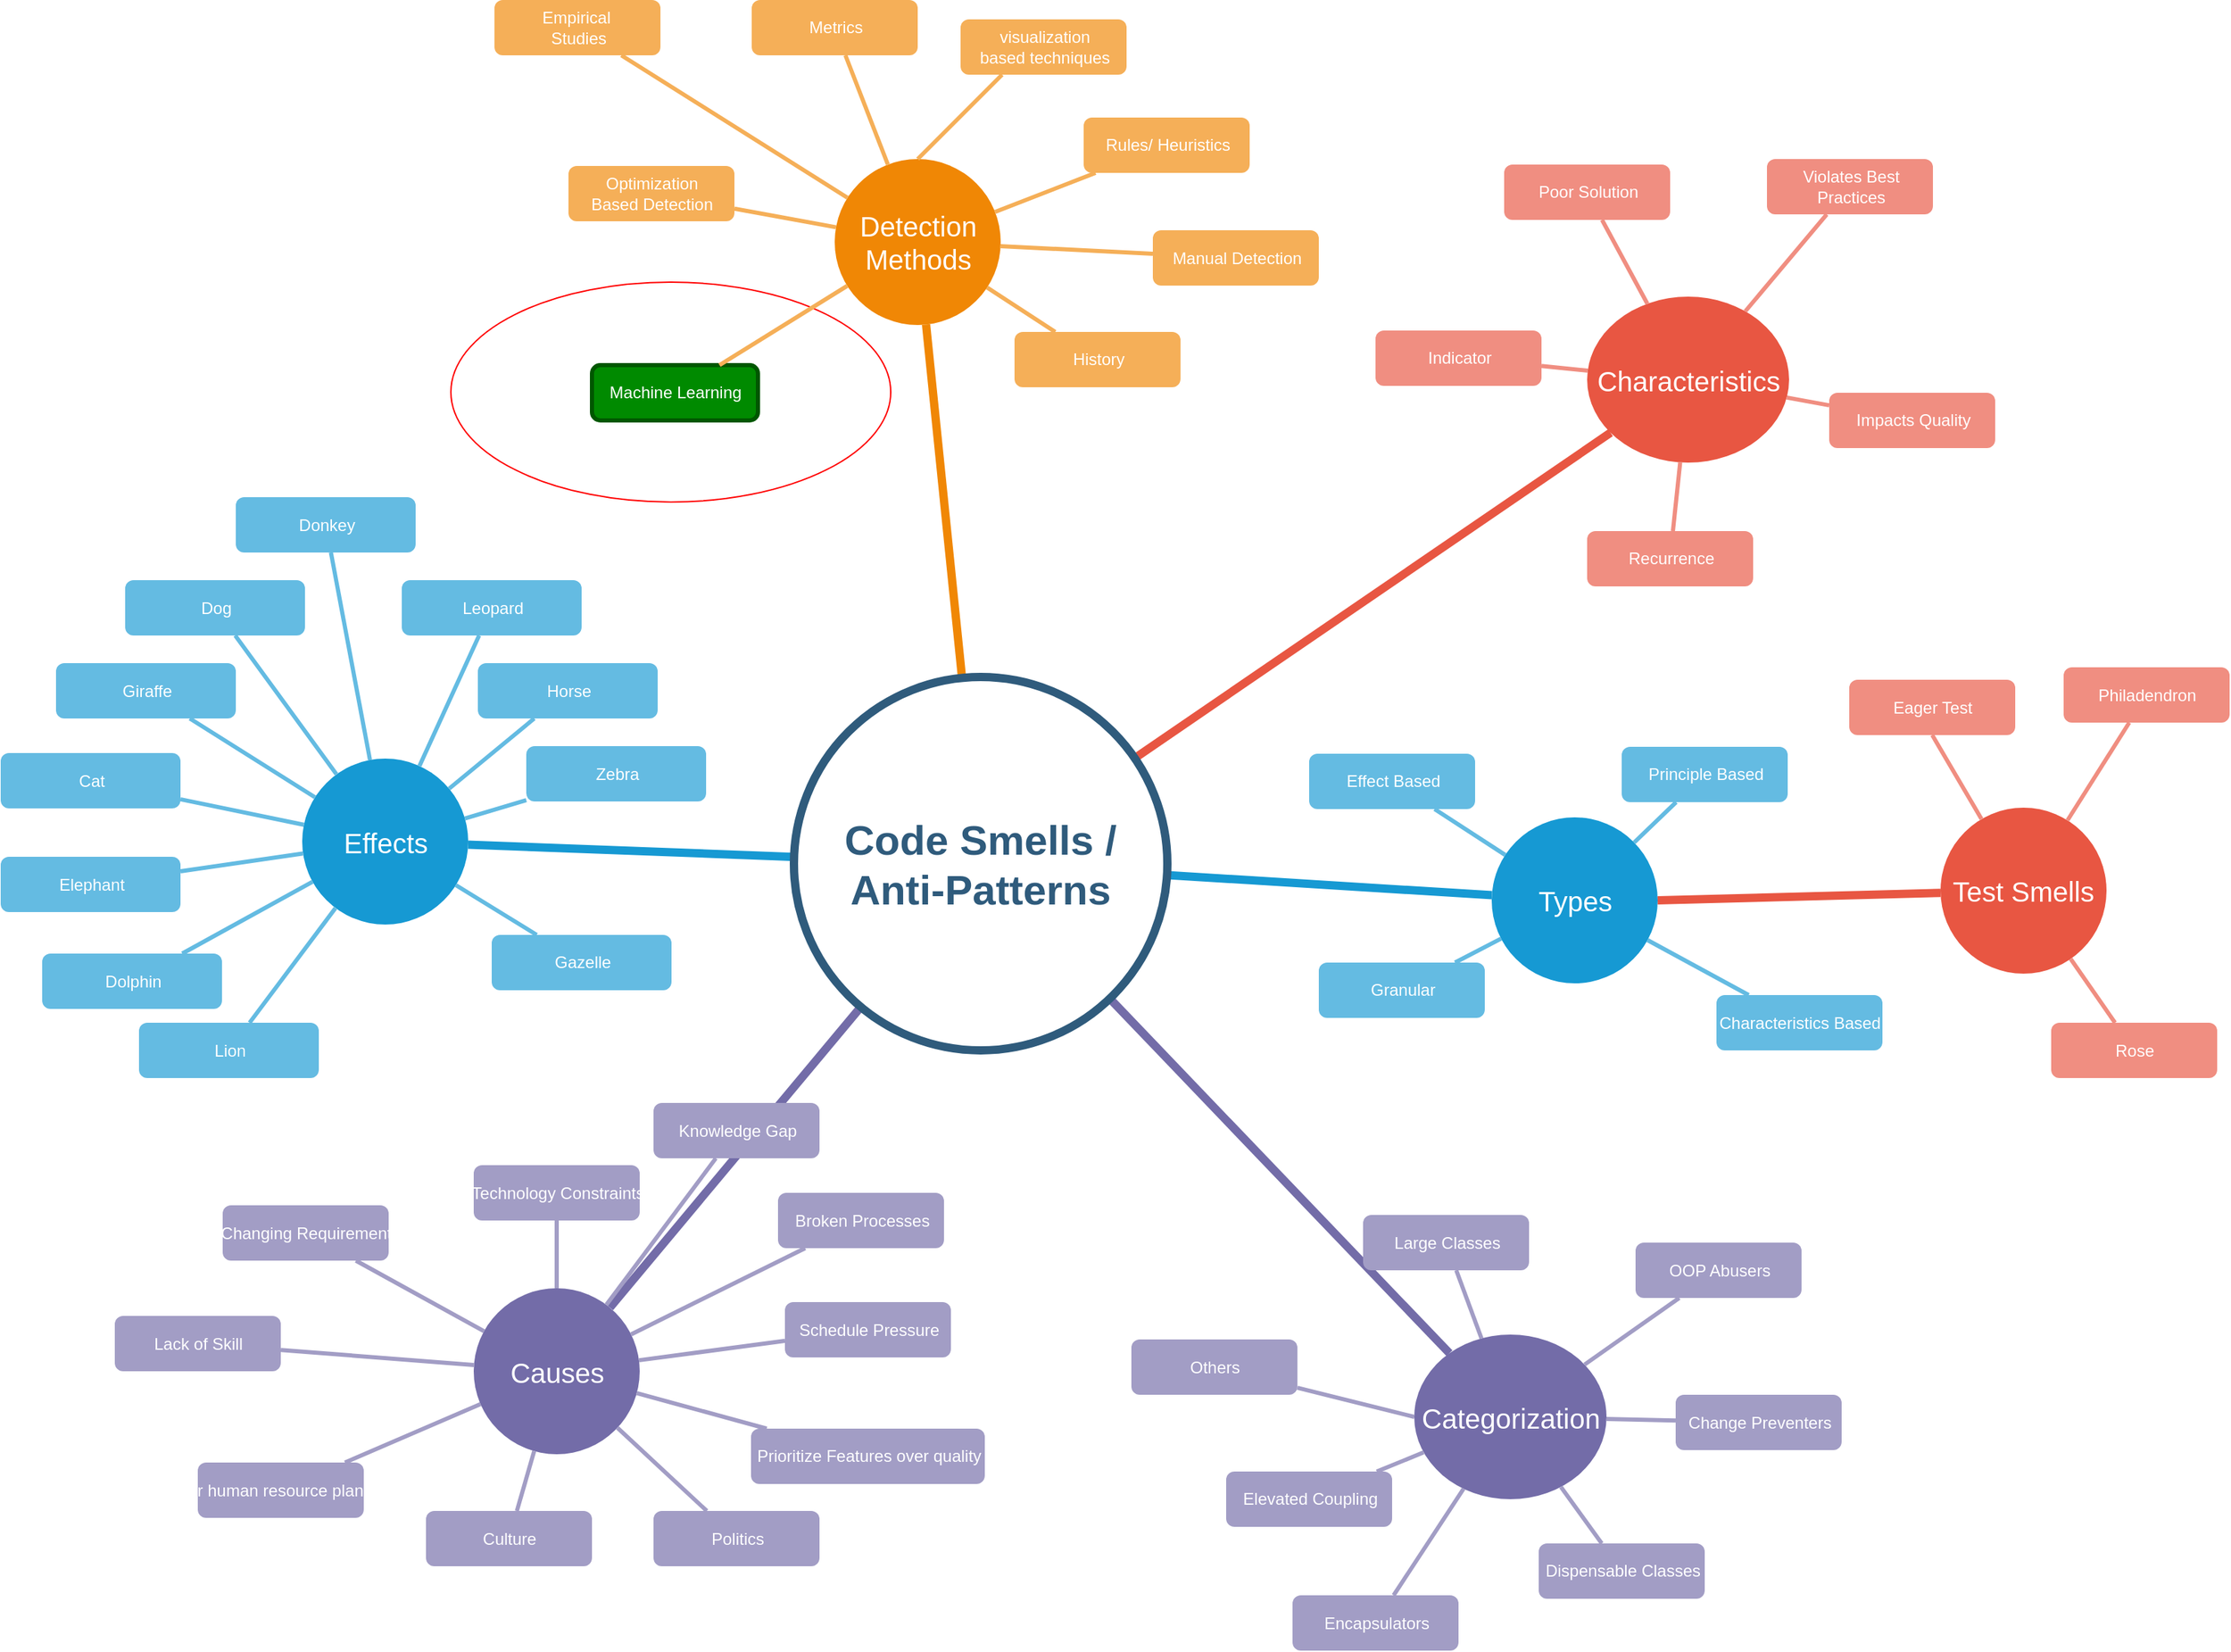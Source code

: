 <mxfile version="12.1.3" type="device" pages="1"><diagram id="6a731a19-8d31-9384-78a2-239565b7b9f0" name="Page-1"><mxGraphModel dx="3126" dy="1309" grid="1" gridSize="10" guides="1" tooltips="1" connect="1" arrows="1" fold="1" page="1" pageScale="1" pageWidth="1169" pageHeight="827" background="#ffffff" math="0" shadow="0"><root><mxCell id="0"/><mxCell id="1" parent="0"/><mxCell id="gktKhtkQ_kyzCM9sRCPx-1542" value="" style="ellipse;whiteSpace=wrap;html=1;strokeColor=#FF0000;" vertex="1" parent="1"><mxGeometry x="713" y="391" width="318" height="159" as="geometry"/></mxCell><mxCell id="1350" value="Effects" style="ellipse;whiteSpace=wrap;html=1;shadow=0;fontFamily=Helvetica;fontSize=20;fontColor=#FFFFFF;align=center;strokeWidth=3;fillColor=#1699D3;strokeColor=none;" parent="1" vertex="1"><mxGeometry x="605.5" y="735.5" width="120" height="120" as="geometry"/></mxCell><mxCell id="1351" value="Detection Methods" style="ellipse;whiteSpace=wrap;html=1;shadow=0;fontFamily=Helvetica;fontSize=20;fontColor=#FFFFFF;align=center;strokeWidth=3;fillColor=#F08705;strokeColor=none;gradientColor=none;" parent="1" vertex="1"><mxGeometry x="990.5" y="302" width="120" height="120" as="geometry"/></mxCell><mxCell id="1352" value="Characteristics" style="ellipse;whiteSpace=wrap;html=1;shadow=0;fontFamily=Helvetica;fontSize=20;fontColor=#FFFFFF;align=center;strokeWidth=3;fillColor=#E85642;strokeColor=none;" parent="1" vertex="1"><mxGeometry x="1534.5" y="401.5" width="146" height="120" as="geometry"/></mxCell><mxCell id="1353" value="Types" style="ellipse;whiteSpace=wrap;html=1;shadow=0;fontFamily=Helvetica;fontSize=20;fontColor=#FFFFFF;align=center;strokeWidth=3;fillColor=#1699D3;strokeColor=none;" parent="1" vertex="1"><mxGeometry x="1465.5" y="778" width="120" height="120" as="geometry"/></mxCell><mxCell id="1354" value="Categorization" style="ellipse;whiteSpace=wrap;html=1;shadow=0;fontFamily=Helvetica;fontSize=20;fontColor=#FFFFFF;align=center;strokeWidth=3;fillColor=#736ca8;strokeColor=none;" parent="1" vertex="1"><mxGeometry x="1409.5" y="1152" width="139" height="119" as="geometry"/></mxCell><mxCell id="1358" value="Dolphin" style="rounded=1;fillColor=#64BBE2;strokeColor=none;strokeWidth=3;shadow=0;html=1;fontColor=#FFFFFF;" parent="1" vertex="1"><mxGeometry x="417.5" y="876.5" width="130" height="40" as="geometry"/></mxCell><mxCell id="1359" style="endArrow=none;strokeWidth=6;strokeColor=#1699D3;html=1;" parent="1" source="1515" target="1350" edge="1"><mxGeometry relative="1" as="geometry"/></mxCell><mxCell id="1360" style="endArrow=none;strokeWidth=6;strokeColor=#f08705;html=1;" parent="1" source="1515" target="1351" edge="1"><mxGeometry relative="1" as="geometry"/></mxCell><mxCell id="1361" style="endArrow=none;strokeWidth=6;strokeColor=#E85642;html=1;" parent="1" source="1515" target="1352" edge="1"><mxGeometry relative="1" as="geometry"/></mxCell><mxCell id="1362" style="endArrow=none;strokeWidth=6;strokeColor=#1699D3;html=1;" parent="1" source="1515" target="1353" edge="1"><mxGeometry relative="1" as="geometry"/></mxCell><mxCell id="1363" style="endArrow=none;strokeWidth=6;strokeColor=#736CA8;html=1;" parent="1" source="1515" target="1516" edge="1"><mxGeometry relative="1" as="geometry"/></mxCell><mxCell id="1364" style="endArrow=none;strokeWidth=6;strokeColor=#736ca8;html=1;" parent="1" source="1515" target="1354" edge="1"><mxGeometry relative="1" as="geometry"/></mxCell><mxCell id="1367" value="Lion" style="rounded=1;fillColor=#64BBE2;strokeColor=none;strokeWidth=3;shadow=0;html=1;fontColor=#FFFFFF;" parent="1" vertex="1"><mxGeometry x="487.5" y="926.5" width="130" height="40" as="geometry"/></mxCell><mxCell id="1368" value="Elephant" style="rounded=1;fillColor=#64BBE2;strokeColor=none;strokeWidth=3;shadow=0;html=1;fontColor=#FFFFFF;" parent="1" vertex="1"><mxGeometry x="387.5" y="806.5" width="130" height="40" as="geometry"/></mxCell><mxCell id="1369" value="Cat" style="rounded=1;fillColor=#64BBE2;strokeColor=none;strokeWidth=3;shadow=0;html=1;fontColor=#FFFFFF;" parent="1" vertex="1"><mxGeometry x="387.5" y="731.5" width="130" height="40" as="geometry"/></mxCell><mxCell id="1370" value="Giraffe" style="rounded=1;fillColor=#64BBE2;strokeColor=none;strokeWidth=3;shadow=0;html=1;fontColor=#FFFFFF;" parent="1" vertex="1"><mxGeometry x="427.5" y="666.5" width="130" height="40" as="geometry"/></mxCell><mxCell id="1371" value="Dog" style="rounded=1;fillColor=#64BBE2;strokeColor=none;strokeWidth=3;shadow=0;html=1;fontColor=#FFFFFF;" parent="1" vertex="1"><mxGeometry x="477.5" y="606.5" width="130" height="40" as="geometry"/></mxCell><mxCell id="1372" value="Donkey" style="rounded=1;fillColor=#64BBE2;strokeColor=none;strokeWidth=3;shadow=0;html=1;fontColor=#FFFFFF;" parent="1" vertex="1"><mxGeometry x="557.5" y="546.5" width="130" height="40" as="geometry"/></mxCell><mxCell id="1373" value="Leopard" style="rounded=1;fillColor=#64BBE2;strokeColor=none;strokeWidth=3;shadow=0;html=1;fontColor=#FFFFFF;" parent="1" vertex="1"><mxGeometry x="677.5" y="606.5" width="130" height="40" as="geometry"/></mxCell><mxCell id="1374" value="Horse" style="rounded=1;fillColor=#64BBE2;strokeColor=none;strokeWidth=3;shadow=0;html=1;fontColor=#FFFFFF;" parent="1" vertex="1"><mxGeometry x="732.5" y="666.5" width="130" height="40" as="geometry"/></mxCell><mxCell id="1375" value="Zebra" style="rounded=1;fillColor=#64BBE2;strokeColor=none;strokeWidth=3;shadow=0;html=1;fontColor=#FFFFFF;" parent="1" vertex="1"><mxGeometry x="767.5" y="726.5" width="130" height="40" as="geometry"/></mxCell><mxCell id="1376" value="Gazelle" style="rounded=1;fillColor=#64BBE2;strokeColor=none;strokeWidth=3;shadow=0;html=1;fontColor=#FFFFFF;" parent="1" vertex="1"><mxGeometry x="742.5" y="863" width="130" height="40" as="geometry"/></mxCell><mxCell id="1377" value="" style="edgeStyle=none;endArrow=none;strokeWidth=3;strokeColor=#64BBE2;html=1;" parent="1" source="1350" target="1376" edge="1"><mxGeometry x="-152.5" y="516.5" width="100" height="100" as="geometry"><mxPoint x="-152.5" y="616.5" as="sourcePoint"/><mxPoint x="-52.5" y="516.5" as="targetPoint"/></mxGeometry></mxCell><mxCell id="1378" value="" style="edgeStyle=none;endArrow=none;strokeWidth=3;strokeColor=#64BBE2;html=1;" parent="1" source="1350" target="1367" edge="1"><mxGeometry x="-152.5" y="516.5" width="100" height="100" as="geometry"><mxPoint x="-152.5" y="616.5" as="sourcePoint"/><mxPoint x="-52.5" y="516.5" as="targetPoint"/></mxGeometry></mxCell><mxCell id="1379" value="" style="edgeStyle=none;endArrow=none;strokeWidth=3;strokeColor=#64BBE2;html=1;" parent="1" source="1350" target="1358" edge="1"><mxGeometry x="-152.5" y="516.5" width="100" height="100" as="geometry"><mxPoint x="-152.5" y="616.5" as="sourcePoint"/><mxPoint x="-52.5" y="516.5" as="targetPoint"/></mxGeometry></mxCell><mxCell id="1380" value="" style="edgeStyle=none;endArrow=none;strokeWidth=3;strokeColor=#64BBE2;html=1;" parent="1" source="1350" target="1368" edge="1"><mxGeometry x="-152.5" y="516.5" width="100" height="100" as="geometry"><mxPoint x="-152.5" y="616.5" as="sourcePoint"/><mxPoint x="-52.5" y="516.5" as="targetPoint"/></mxGeometry></mxCell><mxCell id="1381" value="" style="edgeStyle=none;endArrow=none;strokeWidth=3;strokeColor=#64BBE2;html=1;" parent="1" source="1350" target="1369" edge="1"><mxGeometry x="-152.5" y="516.5" width="100" height="100" as="geometry"><mxPoint x="-152.5" y="616.5" as="sourcePoint"/><mxPoint x="-52.5" y="516.5" as="targetPoint"/></mxGeometry></mxCell><mxCell id="1382" value="" style="edgeStyle=none;endArrow=none;strokeWidth=3;strokeColor=#64BBE2;html=1;" parent="1" source="1350" target="1370" edge="1"><mxGeometry x="-152.5" y="516.5" width="100" height="100" as="geometry"><mxPoint x="-152.5" y="616.5" as="sourcePoint"/><mxPoint x="-52.5" y="516.5" as="targetPoint"/></mxGeometry></mxCell><mxCell id="1383" value="" style="edgeStyle=none;endArrow=none;strokeWidth=3;strokeColor=#64BBE2;html=1;" parent="1" source="1350" target="1371" edge="1"><mxGeometry x="-152.5" y="516.5" width="100" height="100" as="geometry"><mxPoint x="-152.5" y="616.5" as="sourcePoint"/><mxPoint x="-52.5" y="516.5" as="targetPoint"/></mxGeometry></mxCell><mxCell id="1384" value="" style="edgeStyle=none;endArrow=none;strokeWidth=3;strokeColor=#64BBE2;html=1;" parent="1" source="1350" target="1372" edge="1"><mxGeometry x="-152.5" y="516.5" width="100" height="100" as="geometry"><mxPoint x="-152.5" y="616.5" as="sourcePoint"/><mxPoint x="-52.5" y="516.5" as="targetPoint"/></mxGeometry></mxCell><mxCell id="1385" value="" style="edgeStyle=none;endArrow=none;strokeWidth=3;strokeColor=#64BBE2;html=1;" parent="1" source="1350" target="1373" edge="1"><mxGeometry x="-152.5" y="516.5" width="100" height="100" as="geometry"><mxPoint x="-152.5" y="616.5" as="sourcePoint"/><mxPoint x="-52.5" y="516.5" as="targetPoint"/></mxGeometry></mxCell><mxCell id="1386" value="" style="edgeStyle=none;endArrow=none;strokeWidth=3;strokeColor=#64BBE2;html=1;" parent="1" source="1350" target="1374" edge="1"><mxGeometry x="-152.5" y="516.5" width="100" height="100" as="geometry"><mxPoint x="-152.5" y="616.5" as="sourcePoint"/><mxPoint x="-52.5" y="516.5" as="targetPoint"/></mxGeometry></mxCell><mxCell id="1387" value="" style="edgeStyle=none;endArrow=none;strokeWidth=3;strokeColor=#64BBE2;html=1;" parent="1" source="1350" target="1375" edge="1"><mxGeometry x="-152.5" y="516.5" width="100" height="100" as="geometry"><mxPoint x="-152.5" y="616.5" as="sourcePoint"/><mxPoint x="-52.5" y="516.5" as="targetPoint"/></mxGeometry></mxCell><mxCell id="1392" value="Metrics" style="rounded=1;fillColor=#f5af58;strokeColor=none;strokeWidth=3;shadow=0;html=1;fontColor=#FFFFFF;" parent="1" vertex="1"><mxGeometry x="930.5" y="187" width="120" height="40" as="geometry"/></mxCell><mxCell id="1393" value="Rules/ Heuristics" style="rounded=1;fillColor=#f5af58;strokeColor=none;strokeWidth=3;shadow=0;html=1;fontColor=#FFFFFF;" parent="1" vertex="1"><mxGeometry x="1170.5" y="272" width="120" height="40" as="geometry"/></mxCell><mxCell id="1394" value="History" style="rounded=1;fillColor=#f5af58;strokeColor=none;strokeWidth=3;shadow=0;html=1;fontColor=#FFFFFF;" parent="1" vertex="1"><mxGeometry x="1120.5" y="427" width="120" height="40" as="geometry"/></mxCell><mxCell id="1395" value="Machine Learning" style="rounded=1;fillColor=#008a00;strokeColor=#005700;strokeWidth=3;shadow=0;html=1;fontColor=#ffffff;" parent="1" vertex="1"><mxGeometry x="815" y="451" width="120" height="40" as="geometry"/></mxCell><mxCell id="1396" value="Optimization &lt;br&gt;Based Detection" style="rounded=1;fillColor=#f5af58;strokeColor=none;strokeWidth=3;shadow=0;html=1;fontColor=#FFFFFF;" parent="1" vertex="1"><mxGeometry x="798" y="307" width="120" height="40" as="geometry"/></mxCell><mxCell id="1404" value="" style="edgeStyle=none;endArrow=none;strokeWidth=3;strokeColor=#F5AF58;html=1;" parent="1" source="1351" target="1392" edge="1"><mxGeometry x="-122.5" y="58" width="100" height="100" as="geometry"><mxPoint x="-122.5" y="158" as="sourcePoint"/><mxPoint x="-22.5" y="58" as="targetPoint"/></mxGeometry></mxCell><mxCell id="1405" value="" style="edgeStyle=none;endArrow=none;strokeWidth=3;strokeColor=#F5AF58;html=1;" parent="1" source="1351" target="1393" edge="1"><mxGeometry x="-122.5" y="58" width="100" height="100" as="geometry"><mxPoint x="-122.5" y="158" as="sourcePoint"/><mxPoint x="-22.5" y="58" as="targetPoint"/></mxGeometry></mxCell><mxCell id="1406" value="" style="edgeStyle=none;endArrow=none;strokeWidth=3;strokeColor=#F5AF58;html=1;" parent="1" source="1351" target="1394" edge="1"><mxGeometry x="-122.5" y="58" width="100" height="100" as="geometry"><mxPoint x="-122.5" y="158" as="sourcePoint"/><mxPoint x="-22.5" y="58" as="targetPoint"/></mxGeometry></mxCell><mxCell id="1407" value="" style="edgeStyle=none;endArrow=none;strokeWidth=3;strokeColor=#F5AF58;html=1;" parent="1" source="1351" target="1395" edge="1"><mxGeometry x="-122.5" y="58" width="100" height="100" as="geometry"><mxPoint x="-122.5" y="158" as="sourcePoint"/><mxPoint x="-22.5" y="58" as="targetPoint"/></mxGeometry></mxCell><mxCell id="1408" value="" style="edgeStyle=none;endArrow=none;strokeWidth=3;strokeColor=#F5AF58;html=1;" parent="1" source="1351" target="1396" edge="1"><mxGeometry x="-122.5" y="58" width="100" height="100" as="geometry"><mxPoint x="-122.5" y="158" as="sourcePoint"/><mxPoint x="-22.5" y="58" as="targetPoint"/></mxGeometry></mxCell><mxCell id="1415" value="Indicator" style="rounded=1;fillColor=#f08e81;strokeColor=none;strokeWidth=3;shadow=0;html=1;fontColor=#FFFFFF;" parent="1" vertex="1"><mxGeometry x="1381.5" y="426" width="120" height="40" as="geometry"/></mxCell><mxCell id="1416" value="Poor Solution" style="rounded=1;fillColor=#f08e81;strokeColor=none;strokeWidth=3;shadow=0;html=1;fontColor=#FFFFFF;" parent="1" vertex="1"><mxGeometry x="1474.5" y="306" width="120" height="40" as="geometry"/></mxCell><mxCell id="1417" value="Violates Best&lt;br&gt;Practices" style="rounded=1;fillColor=#f08e81;strokeColor=none;strokeWidth=3;shadow=0;html=1;fontColor=#FFFFFF;" parent="1" vertex="1"><mxGeometry x="1664.5" y="302" width="120" height="40" as="geometry"/></mxCell><mxCell id="1418" value="Impacts Quality" style="rounded=1;fillColor=#f08e81;strokeColor=none;strokeWidth=3;shadow=0;html=1;fontColor=#FFFFFF;" parent="1" vertex="1"><mxGeometry x="1709.5" y="471" width="120" height="40" as="geometry"/></mxCell><mxCell id="1419" value="Recurrence" style="rounded=1;fillColor=#f08e81;strokeColor=none;strokeWidth=3;shadow=0;html=1;fontColor=#FFFFFF;" parent="1" vertex="1"><mxGeometry x="1534.5" y="571" width="120" height="40" as="geometry"/></mxCell><mxCell id="1426" value="" style="edgeStyle=none;endArrow=none;strokeWidth=3;strokeColor=#F08E81;html=1;" parent="1" source="1352" target="1415" edge="1"><mxGeometry x="-158.5" y="147" width="100" height="100" as="geometry"><mxPoint x="-158.5" y="247" as="sourcePoint"/><mxPoint x="-58.5" y="147" as="targetPoint"/></mxGeometry></mxCell><mxCell id="1427" value="" style="edgeStyle=none;endArrow=none;strokeWidth=3;strokeColor=#F08E81;html=1;" parent="1" source="1352" target="1416" edge="1"><mxGeometry x="-158.5" y="147" width="100" height="100" as="geometry"><mxPoint x="-158.5" y="247" as="sourcePoint"/><mxPoint x="-58.5" y="147" as="targetPoint"/></mxGeometry></mxCell><mxCell id="1428" value="" style="edgeStyle=none;endArrow=none;strokeWidth=3;strokeColor=#F08E81;html=1;" parent="1" source="1352" target="1417" edge="1"><mxGeometry x="-158.5" y="147" width="100" height="100" as="geometry"><mxPoint x="-158.5" y="247" as="sourcePoint"/><mxPoint x="-58.5" y="147" as="targetPoint"/></mxGeometry></mxCell><mxCell id="1429" value="" style="edgeStyle=none;endArrow=none;strokeWidth=3;strokeColor=#F08E81;html=1;" parent="1" source="1352" target="1418" edge="1"><mxGeometry x="-158.5" y="147" width="100" height="100" as="geometry"><mxPoint x="-158.5" y="247" as="sourcePoint"/><mxPoint x="-58.5" y="147" as="targetPoint"/></mxGeometry></mxCell><mxCell id="1430" value="" style="edgeStyle=none;endArrow=none;strokeWidth=3;strokeColor=#F08E81;html=1;" parent="1" source="1352" target="1419" edge="1"><mxGeometry x="-158.5" y="147" width="100" height="100" as="geometry"><mxPoint x="-158.5" y="247" as="sourcePoint"/><mxPoint x="-58.5" y="147" as="targetPoint"/></mxGeometry></mxCell><mxCell id="1436" value="Effect Based" style="rounded=1;fillColor=#64BBE2;strokeColor=none;strokeWidth=3;shadow=0;html=1;fontColor=#FFFFFF;" parent="1" vertex="1"><mxGeometry x="1333.5" y="732" width="120" height="40" as="geometry"/></mxCell><mxCell id="1437" value="Principle Based" style="rounded=1;fillColor=#64BBE2;strokeColor=none;strokeWidth=3;shadow=0;html=1;fontColor=#FFFFFF;" parent="1" vertex="1"><mxGeometry x="1559.5" y="727" width="120" height="40" as="geometry"/></mxCell><mxCell id="1438" value="Characteristics Based" style="rounded=1;fillColor=#64BBE2;strokeColor=none;strokeWidth=3;shadow=0;html=1;fontColor=#FFFFFF;" parent="1" vertex="1"><mxGeometry x="1628" y="906.5" width="120" height="40" as="geometry"/></mxCell><mxCell id="1439" value="Granular" style="rounded=1;fillColor=#64BBE2;strokeColor=none;strokeWidth=3;shadow=0;html=1;fontColor=#FFFFFF;" parent="1" vertex="1"><mxGeometry x="1340.5" y="883" width="120" height="40" as="geometry"/></mxCell><mxCell id="1447" value="" style="edgeStyle=none;endArrow=none;strokeWidth=3;strokeColor=#64BBE2;html=1;" parent="1" source="1353" target="1436" edge="1"><mxGeometry x="-494.5" y="168" width="100" height="100" as="geometry"><mxPoint x="-494.5" y="268" as="sourcePoint"/><mxPoint x="-394.5" y="168" as="targetPoint"/></mxGeometry></mxCell><mxCell id="1448" value="" style="edgeStyle=none;endArrow=none;strokeWidth=3;strokeColor=#64BBE2;html=1;" parent="1" source="1353" target="1437" edge="1"><mxGeometry x="-494.5" y="168" width="100" height="100" as="geometry"><mxPoint x="-494.5" y="268" as="sourcePoint"/><mxPoint x="-394.5" y="168" as="targetPoint"/></mxGeometry></mxCell><mxCell id="1449" value="" style="edgeStyle=none;endArrow=none;strokeWidth=3;strokeColor=#64BBE2;html=1;" parent="1" source="1353" target="1438" edge="1"><mxGeometry x="-494.5" y="168" width="100" height="100" as="geometry"><mxPoint x="-494.5" y="268" as="sourcePoint"/><mxPoint x="1616.01" y="941.5" as="targetPoint"/></mxGeometry></mxCell><mxCell id="1450" value="" style="edgeStyle=none;endArrow=none;strokeWidth=3;strokeColor=#64BBE2;html=1;" parent="1" source="1353" target="1439" edge="1"><mxGeometry x="-494.5" y="168" width="100" height="100" as="geometry"><mxPoint x="-494.5" y="268" as="sourcePoint"/><mxPoint x="-394.5" y="168" as="targetPoint"/></mxGeometry></mxCell><mxCell id="1457" value="Large Classes" style="rounded=1;fillColor=#a29dc5;strokeColor=none;strokeWidth=3;shadow=0;html=1;fontColor=#FFFFFF;" parent="1" vertex="1"><mxGeometry x="1372.5" y="1065.5" width="120" height="40" as="geometry"/></mxCell><mxCell id="1458" value="Encapsulators" style="rounded=1;fillColor=#a29dc5;strokeColor=none;strokeWidth=3;shadow=0;html=1;fontColor=#FFFFFF;" parent="1" vertex="1"><mxGeometry x="1321.5" y="1340.5" width="120" height="40" as="geometry"/></mxCell><mxCell id="1459" value="OOP Abusers" style="rounded=1;fillColor=#a29dc5;strokeColor=none;strokeWidth=3;shadow=0;html=1;fontColor=#FFFFFF;" parent="1" vertex="1"><mxGeometry x="1569.5" y="1085.5" width="120" height="40" as="geometry"/></mxCell><mxCell id="1460" value="Change Preventers" style="rounded=1;fillColor=#a29dc5;strokeColor=none;strokeWidth=3;shadow=0;html=1;fontColor=#FFFFFF;" parent="1" vertex="1"><mxGeometry x="1598.5" y="1195.5" width="120" height="40" as="geometry"/></mxCell><mxCell id="1461" value="Dispensable Classes" style="rounded=1;fillColor=#a29dc5;strokeColor=none;strokeWidth=3;shadow=0;html=1;fontColor=#FFFFFF;" parent="1" vertex="1"><mxGeometry x="1499.5" y="1303" width="120" height="40" as="geometry"/></mxCell><mxCell id="1462" value="Elevated Coupling" style="rounded=1;fillColor=#a29dc5;strokeColor=none;strokeWidth=3;shadow=0;html=1;fontColor=#FFFFFF;" parent="1" vertex="1"><mxGeometry x="1273.5" y="1251" width="120" height="40" as="geometry"/></mxCell><mxCell id="1463" value="" style="edgeStyle=none;endArrow=none;strokeWidth=3;strokeColor=#A29DC5;html=1;" parent="1" source="1354" target="1460" edge="1"><mxGeometry x="-60.5" y="-113.5" width="100" height="100" as="geometry"><mxPoint x="-60.5" y="-13.5" as="sourcePoint"/><mxPoint x="39.5" y="-113.5" as="targetPoint"/></mxGeometry></mxCell><mxCell id="1464" value="" style="edgeStyle=none;endArrow=none;strokeWidth=3;strokeColor=#A29DC5;html=1;" parent="1" source="1354" target="1461" edge="1"><mxGeometry x="-60.5" y="-113.5" width="100" height="100" as="geometry"><mxPoint x="-60.5" y="-13.5" as="sourcePoint"/><mxPoint x="39.5" y="-113.5" as="targetPoint"/></mxGeometry></mxCell><mxCell id="1465" value="" style="edgeStyle=none;endArrow=none;strokeWidth=3;strokeColor=#A29DC5;html=1;" parent="1" source="1354" target="1458" edge="1"><mxGeometry x="-60.5" y="-113.5" width="100" height="100" as="geometry"><mxPoint x="-60.5" y="-13.5" as="sourcePoint"/><mxPoint x="39.5" y="-113.5" as="targetPoint"/></mxGeometry></mxCell><mxCell id="1466" value="" style="edgeStyle=none;endArrow=none;strokeWidth=3;strokeColor=#A29DC5;html=1;" parent="1" source="1354" target="1462" edge="1"><mxGeometry x="-60.5" y="-113.5" width="100" height="100" as="geometry"><mxPoint x="-60.5" y="-13.5" as="sourcePoint"/><mxPoint x="39.5" y="-113.5" as="targetPoint"/></mxGeometry></mxCell><mxCell id="1467" value="" style="edgeStyle=none;endArrow=none;strokeWidth=3;strokeColor=#A29DC5;html=1;" parent="1" source="1354" target="1457" edge="1"><mxGeometry x="-60.5" y="-113.5" width="100" height="100" as="geometry"><mxPoint x="-60.5" y="-13.5" as="sourcePoint"/><mxPoint x="39.5" y="-113.5" as="targetPoint"/></mxGeometry></mxCell><mxCell id="1515" value="Code Smells / Anti-Patterns" style="ellipse;whiteSpace=wrap;html=1;shadow=0;fontFamily=Helvetica;fontSize=30;fontColor=#2F5B7C;align=center;strokeColor=#2F5B7C;strokeWidth=6;fillColor=#FFFFFF;fontStyle=1;gradientColor=none;" parent="1" vertex="1"><mxGeometry x="961" y="676.5" width="270" height="270" as="geometry"/></mxCell><mxCell id="1516" value="Causes" style="ellipse;whiteSpace=wrap;html=1;shadow=0;fontFamily=Helvetica;fontSize=20;fontColor=#FFFFFF;align=center;strokeWidth=3;fillColor=#736ca8;strokeColor=none;" parent="1" vertex="1"><mxGeometry x="729.5" y="1118.5" width="120" height="120" as="geometry"/></mxCell><mxCell id="1517" value="Changing Requirement" style="rounded=1;fillColor=#a29dc5;strokeColor=none;strokeWidth=3;shadow=0;html=1;fontColor=#FFFFFF;" parent="1" vertex="1"><mxGeometry x="548" y="1058.5" width="120" height="40" as="geometry"/></mxCell><mxCell id="1518" value="Technology Constraints" style="rounded=1;fillColor=#a29dc5;strokeColor=none;strokeWidth=3;shadow=0;html=1;fontColor=#FFFFFF;" parent="1" vertex="1"><mxGeometry x="729.5" y="1029.5" width="120" height="40" as="geometry"/></mxCell><mxCell id="1519" value="Knowledge Gap" style="rounded=1;fillColor=#a29dc5;strokeColor=none;strokeWidth=3;shadow=0;html=1;fontColor=#FFFFFF;" parent="1" vertex="1"><mxGeometry x="859.5" y="984.5" width="120" height="40" as="geometry"/></mxCell><mxCell id="1520" value="Broken Processes" style="rounded=1;fillColor=#a29dc5;strokeColor=none;strokeWidth=3;shadow=0;html=1;fontColor=#FFFFFF;" parent="1" vertex="1"><mxGeometry x="949.5" y="1049.5" width="120" height="40" as="geometry"/></mxCell><mxCell id="1521" value="Schedule Pressure" style="rounded=1;fillColor=#a29dc5;strokeColor=none;strokeWidth=3;shadow=0;html=1;fontColor=#FFFFFF;" parent="1" vertex="1"><mxGeometry x="954.5" y="1128.5" width="120" height="40" as="geometry"/></mxCell><mxCell id="1522" value="Lack of Skill" style="rounded=1;fillColor=#a29dc5;strokeColor=none;strokeWidth=3;shadow=0;html=1;fontColor=#FFFFFF;" parent="1" vertex="1"><mxGeometry x="470" y="1138.5" width="120" height="40" as="geometry"/></mxCell><mxCell id="1523" value="Prioritize Features over quality" style="rounded=1;fillColor=#a29dc5;strokeColor=none;strokeWidth=3;shadow=0;html=1;fontColor=#FFFFFF;" parent="1" vertex="1"><mxGeometry x="930" y="1220" width="169" height="40" as="geometry"/></mxCell><mxCell id="1524" value="Politics" style="rounded=1;fillColor=#a29dc5;strokeColor=none;strokeWidth=3;shadow=0;html=1;fontColor=#FFFFFF;" parent="1" vertex="1"><mxGeometry x="859.5" y="1279.5" width="120" height="40" as="geometry"/></mxCell><mxCell id="1525" value="Culture" style="rounded=1;fillColor=#a29dc5;strokeColor=none;strokeWidth=3;shadow=0;html=1;fontColor=#FFFFFF;" parent="1" vertex="1"><mxGeometry x="695" y="1279.5" width="120" height="40" as="geometry"/></mxCell><mxCell id="1526" value="Poor human resource planning" style="rounded=1;fillColor=#a29dc5;strokeColor=none;strokeWidth=3;shadow=0;html=1;fontColor=#FFFFFF;" parent="1" vertex="1"><mxGeometry x="530" y="1244.5" width="120" height="40" as="geometry"/></mxCell><mxCell id="1528" value="" style="edgeStyle=none;endArrow=none;strokeWidth=3;strokeColor=#A29DC5;html=1;" parent="1" source="1516" target="1517" edge="1"><mxGeometry x="-1110" y="84.5" width="100" height="100" as="geometry"><mxPoint x="-1110" y="184.5" as="sourcePoint"/><mxPoint x="-1010" y="84.5" as="targetPoint"/></mxGeometry></mxCell><mxCell id="1530" value="" style="edgeStyle=none;endArrow=none;strokeWidth=3;strokeColor=#A29DC5;html=1;" parent="1" source="1516" target="1518" edge="1"><mxGeometry x="-1110" y="84.5" width="100" height="100" as="geometry"><mxPoint x="-1110" y="184.5" as="sourcePoint"/><mxPoint x="-1010" y="84.5" as="targetPoint"/></mxGeometry></mxCell><mxCell id="1531" value="" style="edgeStyle=none;endArrow=none;strokeWidth=3;strokeColor=#A29DC5;html=1;" parent="1" source="1516" target="1519" edge="1"><mxGeometry x="-1110" y="84.5" width="100" height="100" as="geometry"><mxPoint x="-1110" y="184.5" as="sourcePoint"/><mxPoint x="-1010" y="84.5" as="targetPoint"/></mxGeometry></mxCell><mxCell id="1532" value="" style="edgeStyle=none;endArrow=none;strokeWidth=3;strokeColor=#A29DC5;html=1;" parent="1" source="1516" target="1520" edge="1"><mxGeometry x="-1110" y="84.5" width="100" height="100" as="geometry"><mxPoint x="-1110" y="184.5" as="sourcePoint"/><mxPoint x="-1010" y="84.5" as="targetPoint"/></mxGeometry></mxCell><mxCell id="1533" value="" style="edgeStyle=none;endArrow=none;strokeWidth=3;strokeColor=#A29DC5;html=1;" parent="1" source="1516" target="1521" edge="1"><mxGeometry x="-1110" y="84.5" width="100" height="100" as="geometry"><mxPoint x="-1110" y="184.5" as="sourcePoint"/><mxPoint x="-1010" y="84.5" as="targetPoint"/></mxGeometry></mxCell><mxCell id="1534" value="" style="edgeStyle=none;endArrow=none;strokeWidth=3;strokeColor=#A29DC5;html=1;" parent="1" source="1516" target="1522" edge="1"><mxGeometry x="-1110" y="84.5" width="100" height="100" as="geometry"><mxPoint x="-1110" y="184.5" as="sourcePoint"/><mxPoint x="-1010" y="84.5" as="targetPoint"/></mxGeometry></mxCell><mxCell id="1535" value="" style="edgeStyle=none;endArrow=none;strokeWidth=3;strokeColor=#A29DC5;html=1;" parent="1" source="1516" target="1523" edge="1"><mxGeometry x="-1110" y="84.5" width="100" height="100" as="geometry"><mxPoint x="-1110" y="184.5" as="sourcePoint"/><mxPoint x="-1010" y="84.5" as="targetPoint"/></mxGeometry></mxCell><mxCell id="1536" value="" style="edgeStyle=none;endArrow=none;strokeWidth=3;strokeColor=#A29DC5;html=1;" parent="1" source="1516" target="1524" edge="1"><mxGeometry x="-1110" y="84.5" width="100" height="100" as="geometry"><mxPoint x="-1110" y="184.5" as="sourcePoint"/><mxPoint x="-1010" y="84.5" as="targetPoint"/></mxGeometry></mxCell><mxCell id="1537" value="" style="edgeStyle=none;endArrow=none;strokeWidth=3;strokeColor=#A29DC5;html=1;" parent="1" source="1516" target="1525" edge="1"><mxGeometry x="-1110" y="84.5" width="100" height="100" as="geometry"><mxPoint x="-1110" y="184.5" as="sourcePoint"/><mxPoint x="-1010" y="84.5" as="targetPoint"/></mxGeometry></mxCell><mxCell id="1538" value="" style="edgeStyle=none;endArrow=none;strokeWidth=3;strokeColor=#A29DC5;html=1;" parent="1" source="1516" target="1526" edge="1"><mxGeometry x="-1110" y="84.5" width="100" height="100" as="geometry"><mxPoint x="-1110" y="184.5" as="sourcePoint"/><mxPoint x="-1010" y="84.5" as="targetPoint"/></mxGeometry></mxCell><mxCell id="1541" value="" style="edgeStyle=none;endArrow=none;strokeWidth=3;strokeColor=#A29DC5;html=1;" parent="1" source="1354" target="1459" edge="1"><mxGeometry x="-1485.5" y="-418.5" width="100" height="100" as="geometry"><mxPoint x="-1485.5" y="-318.5" as="sourcePoint"/><mxPoint x="-1385.5" y="-418.5" as="targetPoint"/></mxGeometry></mxCell><mxCell id="1542" style="edgeStyle=none;rounded=0;html=1;exitX=0.5;exitY=1;endArrow=none;endFill=0;jettySize=auto;orthogonalLoop=1;strokeColor=#736CA8;strokeWidth=2;fillColor=#64bbe2;fontSize=20;fontColor=#23445D;" parent="1" edge="1"><mxGeometry relative="1" as="geometry"><mxPoint x="548" y="1183.5" as="sourcePoint"/><mxPoint x="548" y="1183.5" as="targetPoint"/></mxGeometry></mxCell><mxCell id="t41frwurTfy53sqsJj4g-1547" value="Others" style="rounded=1;fillColor=#a29dc5;strokeColor=none;strokeWidth=3;shadow=0;html=1;fontColor=#FFFFFF;" parent="1" vertex="1"><mxGeometry x="1205" y="1155.5" width="120" height="40" as="geometry"/></mxCell><mxCell id="t41frwurTfy53sqsJj4g-1548" value="" style="edgeStyle=none;endArrow=none;strokeWidth=3;strokeColor=#A29DC5;html=1;exitX=0;exitY=0.5;exitDx=0;exitDy=0;" parent="1" source="1354" target="t41frwurTfy53sqsJj4g-1547" edge="1"><mxGeometry x="-146.5" y="-174.5" width="100" height="100" as="geometry"><mxPoint x="1338.5" y="1163" as="sourcePoint"/><mxPoint x="-46.5" y="-174.5" as="targetPoint"/></mxGeometry></mxCell><mxCell id="t41frwurTfy53sqsJj4g-1550" value="Manual Detection" style="rounded=1;fillColor=#f5af58;strokeColor=none;strokeWidth=3;shadow=0;html=1;fontColor=#FFFFFF;" parent="1" vertex="1"><mxGeometry x="1220.5" y="353.5" width="120" height="40" as="geometry"/></mxCell><mxCell id="t41frwurTfy53sqsJj4g-1551" value="" style="edgeStyle=none;endArrow=none;strokeWidth=3;strokeColor=#F5AF58;html=1;" parent="1" source="1351" target="t41frwurTfy53sqsJj4g-1550" edge="1"><mxGeometry x="-22.5" y="-15.5" width="100" height="100" as="geometry"><mxPoint x="1200.943" y="320.989" as="sourcePoint"/><mxPoint x="77.5" y="-15.5" as="targetPoint"/></mxGeometry></mxCell><mxCell id="t41frwurTfy53sqsJj4g-1552" value="visualization &lt;br&gt;based techniques" style="rounded=1;fillColor=#f5af58;strokeColor=none;strokeWidth=3;shadow=0;html=1;fontColor=#FFFFFF;" parent="1" vertex="1"><mxGeometry x="1081.5" y="201" width="120" height="40" as="geometry"/></mxCell><mxCell id="t41frwurTfy53sqsJj4g-1553" value="" style="edgeStyle=none;endArrow=none;strokeWidth=3;strokeColor=#F5AF58;html=1;exitX=0.5;exitY=0;exitDx=0;exitDy=0;entryX=0.25;entryY=1;entryDx=0;entryDy=0;" parent="1" source="1351" edge="1" target="t41frwurTfy53sqsJj4g-1552"><mxGeometry x="-72.5" y="-189.5" width="100" height="100" as="geometry"><mxPoint x="1150.943" y="146.989" as="sourcePoint"/><mxPoint x="1124.848" y="207.0" as="targetPoint"/></mxGeometry></mxCell><mxCell id="t41frwurTfy53sqsJj4g-1554" value="Empirical&amp;nbsp;&lt;br&gt;Studies" style="rounded=1;fillColor=#f5af58;strokeColor=none;strokeWidth=3;shadow=0;html=1;fontColor=#FFFFFF;" parent="1" vertex="1"><mxGeometry x="744.5" y="187" width="120" height="40" as="geometry"/></mxCell><mxCell id="t41frwurTfy53sqsJj4g-1555" value="" style="edgeStyle=none;endArrow=none;strokeWidth=3;strokeColor=#F5AF58;html=1;" parent="1" source="1351" target="t41frwurTfy53sqsJj4g-1554" edge="1"><mxGeometry x="-165.5" y="-33" width="100" height="100" as="geometry"><mxPoint x="950.316" y="252.836" as="sourcePoint"/><mxPoint x="-65.5" y="-33" as="targetPoint"/></mxGeometry></mxCell><mxCell id="t41frwurTfy53sqsJj4g-1564" value="Test Smells" style="ellipse;whiteSpace=wrap;html=1;shadow=0;fontFamily=Helvetica;fontSize=20;fontColor=#FFFFFF;align=center;strokeWidth=3;fillColor=#E85642;strokeColor=none;" parent="1" vertex="1"><mxGeometry x="1790" y="771" width="120" height="120" as="geometry"/></mxCell><mxCell id="t41frwurTfy53sqsJj4g-1565" value="Philadendron" style="rounded=1;fillColor=#f08e81;strokeColor=none;strokeWidth=3;shadow=0;html=1;fontColor=#FFFFFF;" parent="1" vertex="1"><mxGeometry x="1879" y="669.5" width="120" height="40" as="geometry"/></mxCell><mxCell id="t41frwurTfy53sqsJj4g-1566" value="Rose" style="rounded=1;fillColor=#f08e81;strokeColor=none;strokeWidth=3;shadow=0;html=1;fontColor=#FFFFFF;" parent="1" vertex="1"><mxGeometry x="1870" y="926.5" width="120" height="40" as="geometry"/></mxCell><mxCell id="t41frwurTfy53sqsJj4g-1567" value="" style="edgeStyle=none;endArrow=none;strokeWidth=3;strokeColor=#F08E81;html=1;" parent="1" source="t41frwurTfy53sqsJj4g-1564" target="t41frwurTfy53sqsJj4g-1566" edge="1"><mxGeometry x="1420" y="-349" width="100" height="100" as="geometry"><mxPoint x="1420" y="-249" as="sourcePoint"/><mxPoint x="1520" y="-349" as="targetPoint"/></mxGeometry></mxCell><mxCell id="t41frwurTfy53sqsJj4g-1568" value="" style="edgeStyle=none;endArrow=none;strokeWidth=3;strokeColor=#F08E81;html=1;" parent="1" source="t41frwurTfy53sqsJj4g-1564" target="t41frwurTfy53sqsJj4g-1565" edge="1"><mxGeometry x="1420" y="-349" width="100" height="100" as="geometry"><mxPoint x="1420" y="-249" as="sourcePoint"/><mxPoint x="1520" y="-349" as="targetPoint"/></mxGeometry></mxCell><mxCell id="t41frwurTfy53sqsJj4g-1569" value="" style="edgeStyle=none;endArrow=none;strokeWidth=3;strokeColor=#F08E81;html=1;entryX=0.5;entryY=1;entryDx=0;entryDy=0;" parent="1" source="t41frwurTfy53sqsJj4g-1564" target="t41frwurTfy53sqsJj4g-1571" edge="1"><mxGeometry x="1420" y="-349" width="100" height="100" as="geometry"><mxPoint x="1420" y="-249" as="sourcePoint"/><mxPoint x="1810" y="675" as="targetPoint"/></mxGeometry></mxCell><mxCell id="t41frwurTfy53sqsJj4g-1571" value="Eager Test" style="rounded=1;fillColor=#f08e81;strokeColor=none;strokeWidth=3;shadow=0;html=1;fontColor=#FFFFFF;" parent="1" vertex="1"><mxGeometry x="1724" y="678.5" width="120" height="40" as="geometry"/></mxCell><mxCell id="t41frwurTfy53sqsJj4g-1572" value="" style="edgeStyle=none;endArrow=none;strokeWidth=6;strokeColor=#E85642;html=1;entryX=1;entryY=0.5;entryDx=0;entryDy=0;" parent="1" source="t41frwurTfy53sqsJj4g-1564" target="1353" edge="1"><mxGeometry x="191" y="236.5" width="100" height="100" as="geometry"><mxPoint x="1027.669" y="934.702" as="sourcePoint"/><mxPoint x="696.518" y="1225.834" as="targetPoint"/></mxGeometry></mxCell></root></mxGraphModel></diagram></mxfile>
